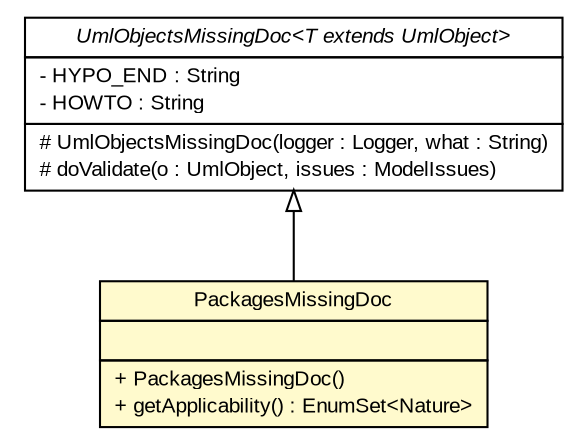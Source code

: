 #!/usr/local/bin/dot
#
# Class diagram 
# Generated by UMLGraph version R5_6_6-6-g3bdff0 (http://www.umlgraph.org/)
#

digraph G {
	edge [fontname="arial",fontsize=10,labelfontname="arial",labelfontsize=10];
	node [fontname="arial",fontsize=10,shape=plaintext];
	nodesep=0.25;
	ranksep=0.5;
	// org.tanjakostic.jcleancim.validation.PackageValidator.PackagesMissingDoc
	c155341 [label=<<table title="org.tanjakostic.jcleancim.validation.PackageValidator.PackagesMissingDoc" border="0" cellborder="1" cellspacing="0" cellpadding="2" port="p" bgcolor="lemonChiffon" href="./PackageValidator.PackagesMissingDoc.html">
		<tr><td><table border="0" cellspacing="0" cellpadding="1">
<tr><td align="center" balign="center"> PackagesMissingDoc </td></tr>
		</table></td></tr>
		<tr><td><table border="0" cellspacing="0" cellpadding="1">
<tr><td align="left" balign="left">  </td></tr>
		</table></td></tr>
		<tr><td><table border="0" cellspacing="0" cellpadding="1">
<tr><td align="left" balign="left"> + PackagesMissingDoc() </td></tr>
<tr><td align="left" balign="left"> + getApplicability() : EnumSet&lt;Nature&gt; </td></tr>
		</table></td></tr>
		</table>>, URL="./PackageValidator.PackagesMissingDoc.html", fontname="arial", fontcolor="black", fontsize=10.0];
	// org.tanjakostic.jcleancim.validation.AbstractRule.UmlObjectsMissingDoc<T extends org.tanjakostic.jcleancim.model.UmlObject>
	c155495 [label=<<table title="org.tanjakostic.jcleancim.validation.AbstractRule.UmlObjectsMissingDoc" border="0" cellborder="1" cellspacing="0" cellpadding="2" port="p" href="./AbstractRule.UmlObjectsMissingDoc.html">
		<tr><td><table border="0" cellspacing="0" cellpadding="1">
<tr><td align="center" balign="center"><font face="Arial Italic"> UmlObjectsMissingDoc&lt;T extends UmlObject&gt; </font></td></tr>
		</table></td></tr>
		<tr><td><table border="0" cellspacing="0" cellpadding="1">
<tr><td align="left" balign="left"> - HYPO_END : String </td></tr>
<tr><td align="left" balign="left"> - HOWTO : String </td></tr>
		</table></td></tr>
		<tr><td><table border="0" cellspacing="0" cellpadding="1">
<tr><td align="left" balign="left"> # UmlObjectsMissingDoc(logger : Logger, what : String) </td></tr>
<tr><td align="left" balign="left"> # doValidate(o : UmlObject, issues : ModelIssues) </td></tr>
		</table></td></tr>
		</table>>, URL="./AbstractRule.UmlObjectsMissingDoc.html", fontname="arial", fontcolor="black", fontsize=10.0];
	//org.tanjakostic.jcleancim.validation.PackageValidator.PackagesMissingDoc extends org.tanjakostic.jcleancim.validation.AbstractRule.UmlObjectsMissingDoc<org.tanjakostic.jcleancim.model.UmlPackage>
	c155495:p -> c155341:p [dir=back,arrowtail=empty];
}

